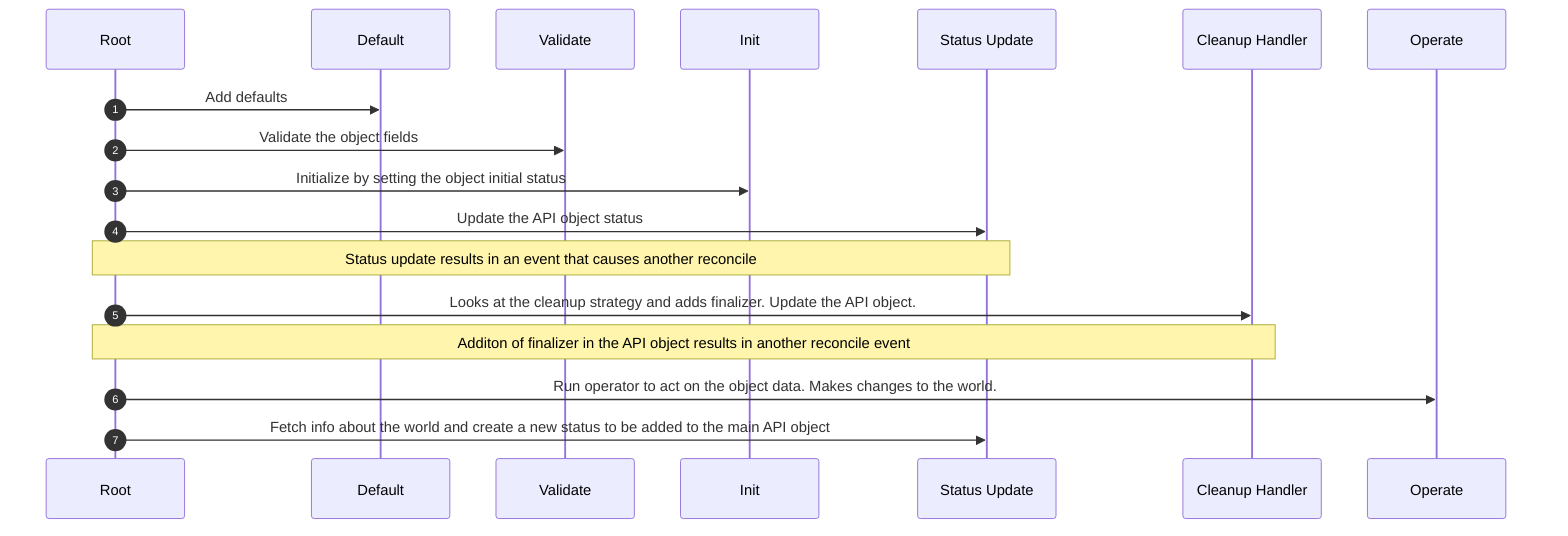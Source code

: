 %% Composite Reconcile - Create (finalizer based cleanup strategy)

sequenceDiagram
    autonumber
    participant R as Root

    R->>Default: Add defaults
    R->>Validate: Validate the object fields
    R->>Init: Initialize by setting the object initial status

    participant SU as Status Update
    R->>SU: Update the API object status

    Note over R, SU: Status update results in an event that causes another reconcile

    participant CH as Cleanup Handler
    R->>CH: Looks at the cleanup strategy and adds finalizer. Update the API object.

    Note over R, CH: Additon of finalizer in the API object results in another reconcile event

    R->>Operate: Run operator to act on the object data. Makes changes to the world.
    R->>SU: Fetch info about the world and create a new status to be added to the main API object